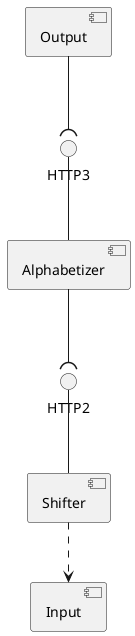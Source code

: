 @startuml 

[Input] as Input
[Shifter] as Shifter
[Alphabetizer] as Alphabetizer
[Output] as Output

Shifter ..> Input
Alphabetizer --( HTTP2
HTTP2 -- Shifter
Output --( HTTP3
HTTP3 -- Alphabetizer

@enduml